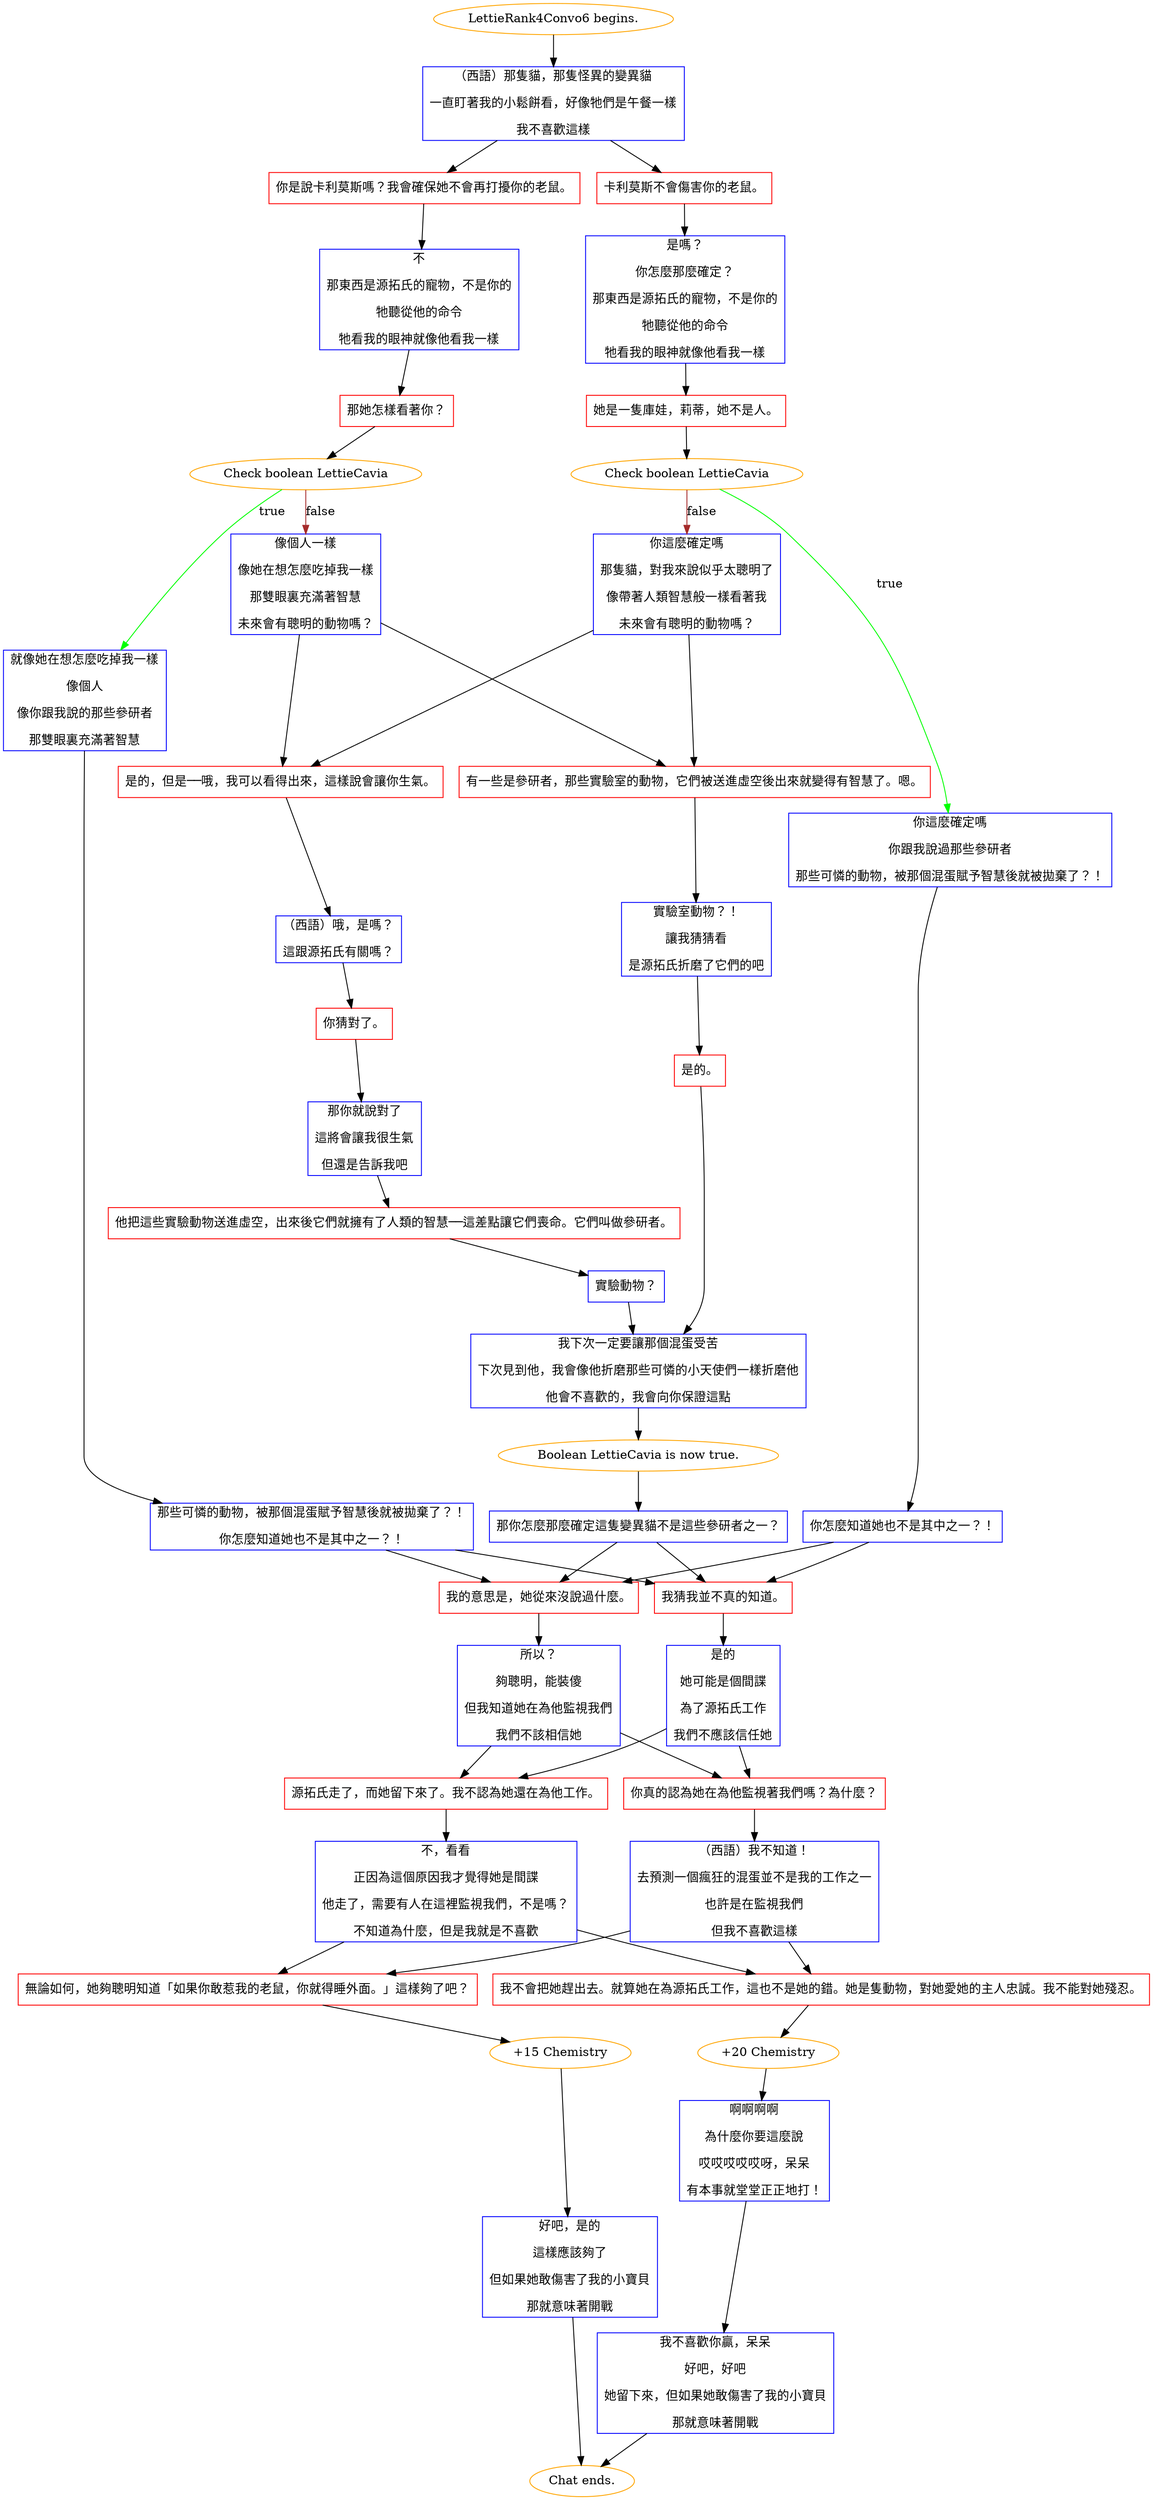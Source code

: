 digraph {
	"LettieRank4Convo6 begins." [color=orange];
		"LettieRank4Convo6 begins." -> j3343390707;
	j3343390707 [label="（西語）那隻貓，那隻怪異的變異貓
一直盯著我的小鬆餅看，好像牠們是午餐一樣
我不喜歡這樣",shape=box,color=blue];
		j3343390707 -> j2943317818;
		j3343390707 -> j2760416118;
	j2943317818 [label="你是說卡利莫斯嗎？我會確保她不會再打擾你的老鼠。",shape=box,color=red];
		j2943317818 -> j1049015696;
	j2760416118 [label="卡利莫斯不會傷害你的老鼠。",shape=box,color=red];
		j2760416118 -> j3961626988;
	j1049015696 [label="不
那東西是源拓氏的寵物，不是你的
牠聽從他的命令
牠看我的眼神就像他看我一樣",shape=box,color=blue];
		j1049015696 -> j2344147743;
	j3961626988 [label="是嗎？
你怎麼那麼確定？
那東西是源拓氏的寵物，不是你的
牠聽從他的命令
牠看我的眼神就像他看我一樣",shape=box,color=blue];
		j3961626988 -> j2996258339;
	j2344147743 [label="那她怎樣看著你？",shape=box,color=red];
		j2344147743 -> j4254769564;
	j2996258339 [label="她是一隻庫娃，莉蒂，她不是人。",shape=box,color=red];
		j2996258339 -> j4287006142;
	j4254769564 [label="Check boolean LettieCavia",color=orange];
		j4254769564 -> j1137660704 [label=true,color=green];
		j4254769564 -> j1877128325 [label=false,color=brown];
	j4287006142 [label="Check boolean LettieCavia",color=orange];
		j4287006142 -> j4162485814 [label=true,color=green];
		j4287006142 -> j891671715 [label=false,color=brown];
	j1137660704 [label="就像她在想怎麼吃掉我一樣
像個人
像你跟我說的那些參研者
那雙眼裏充滿著智慧",shape=box,color=blue];
		j1137660704 -> j112704936;
	j1877128325 [label="像個人一樣
像她在想怎麼吃掉我一樣
那雙眼裏充滿著智慧
未來會有聰明的動物嗎？",shape=box,color=blue];
		j1877128325 -> j415091405;
		j1877128325 -> j1779226668;
	j4162485814 [label="你這麼確定嗎
你跟我說過那些參研者
那些可憐的動物，被那個混蛋賦予智慧後就被拋棄了？！",shape=box,color=blue];
		j4162485814 -> j3755638642;
	j891671715 [label="你這麼確定嗎
那隻貓，對我來說似乎太聰明了
像帶著人類智慧般一樣看著我
未來會有聰明的動物嗎？",shape=box,color=blue];
		j891671715 -> j415091405;
		j891671715 -> j1779226668;
	j112704936 [label="那些可憐的動物，被那個混蛋賦予智慧後就被拋棄了？！
你怎麼知道她也不是其中之一？！",shape=box,color=blue];
		j112704936 -> j1034330295;
		j112704936 -> j442085071;
	j415091405 [label="有一些是參研者，那些實驗室的動物，它們被送進虛空後出來就變得有智慧了。嗯。",shape=box,color=red];
		j415091405 -> j2356018800;
	j1779226668 [label="是的，但是──哦，我可以看得出來，這樣說會讓你生氣。",shape=box,color=red];
		j1779226668 -> j589469049;
	j3755638642 [label="你怎麼知道她也不是其中之一？！",shape=box,color=blue];
		j3755638642 -> j1034330295;
		j3755638642 -> j442085071;
	j1034330295 [label="我的意思是，她從來沒說過什麼。",shape=box,color=red];
		j1034330295 -> j2373240526;
	j442085071 [label="我猜我並不真的知道。",shape=box,color=red];
		j442085071 -> j346398614;
	j2356018800 [label="實驗室動物？！
讓我猜猜看
是源拓氏折磨了它們的吧",shape=box,color=blue];
		j2356018800 -> j3842861098;
	j589469049 [label="（西語）哦，是嗎？
這跟源拓氏有關嗎？",shape=box,color=blue];
		j589469049 -> j135479849;
	j2373240526 [label="所以？
夠聰明，能裝傻
但我知道她在為他監視我們
我們不該相信她",shape=box,color=blue];
		j2373240526 -> j3288103412;
		j2373240526 -> j1287152742;
	j346398614 [label="是的
她可能是個間諜
為了源拓氏工作
我們不應該信任她",shape=box,color=blue];
		j346398614 -> j3288103412;
		j346398614 -> j1287152742;
	j3842861098 [label="是的。",shape=box,color=red];
		j3842861098 -> j3582150736;
	j135479849 [label="你猜對了。",shape=box,color=red];
		j135479849 -> j2121719738;
	j3288103412 [label="源拓氏走了，而她留下來了。我不認為她還在為他工作。",shape=box,color=red];
		j3288103412 -> j68100977;
	j1287152742 [label="你真的認為她在為他監視著我們嗎？為什麼？",shape=box,color=red];
		j1287152742 -> j3176698433;
	j3582150736 [label="我下次一定要讓那個混蛋受苦
下次見到他，我會像他折磨那些可憐的小天使們一樣折磨他
他會不喜歡的，我會向你保證這點",shape=box,color=blue];
		j3582150736 -> j231378100;
	j2121719738 [label="那你就說對了
這將會讓我很生氣
但還是告訴我吧",shape=box,color=blue];
		j2121719738 -> j105515479;
	j68100977 [label="不，看看
正因為這個原因我才覺得她是間諜
他走了，需要有人在這裡監視我們，不是嗎？
不知道為什麼，但是我就是不喜歡",shape=box,color=blue];
		j68100977 -> j1966762291;
		j68100977 -> j1269704712;
	j3176698433 [label="（西語）我不知道！
去預測一個瘋狂的混蛋並不是我的工作之一
也許是在監視我們
但我不喜歡這樣",shape=box,color=blue];
		j3176698433 -> j1966762291;
		j3176698433 -> j1269704712;
	j231378100 [label="Boolean LettieCavia is now true.",color=orange];
		j231378100 -> j841669635;
	j105515479 [label="他把這些實驗動物送進虛空，出來後它們就擁有了人類的智慧──這差點讓它們喪命。它們叫做參研者。",shape=box,color=red];
		j105515479 -> j3504654997;
	j1966762291 [label="無論如何，她夠聰明知道「如果你敢惹我的老鼠，你就得睡外面。」這樣夠了吧？",shape=box,color=red];
		j1966762291 -> j3857825680;
	j1269704712 [label="我不會把她趕出去。就算她在為源拓氏工作，這也不是她的錯。她是隻動物，對她愛她的主人忠誠。我不能對她殘忍。",shape=box,color=red];
		j1269704712 -> j2584231655;
	j841669635 [label="那你怎麼那麼確定這隻變異貓不是這些參研者之一？",shape=box,color=blue];
		j841669635 -> j1034330295;
		j841669635 -> j442085071;
	j3504654997 [label="實驗動物？",shape=box,color=blue];
		j3504654997 -> j3582150736;
	j3857825680 [label="+15 Chemistry",color=orange];
		j3857825680 -> j2214840876;
	j2584231655 [label="+20 Chemistry",color=orange];
		j2584231655 -> j1496286784;
	j2214840876 [label="好吧，是的
這樣應該夠了
但如果她敢傷害了我的小寶貝
那就意味著開戰",shape=box,color=blue];
		j2214840876 -> "Chat ends.";
	j1496286784 [label="啊啊啊啊
為什麼你要這麼說
哎哎哎哎哎呀，呆呆
有本事就堂堂正正地打！",shape=box,color=blue];
		j1496286784 -> j550684830;
	"Chat ends." [color=orange];
	j550684830 [label="我不喜歡你贏，呆呆
好吧，好吧
她留下來，但如果她敢傷害了我的小寶貝
那就意味著開戰",shape=box,color=blue];
		j550684830 -> "Chat ends.";
}